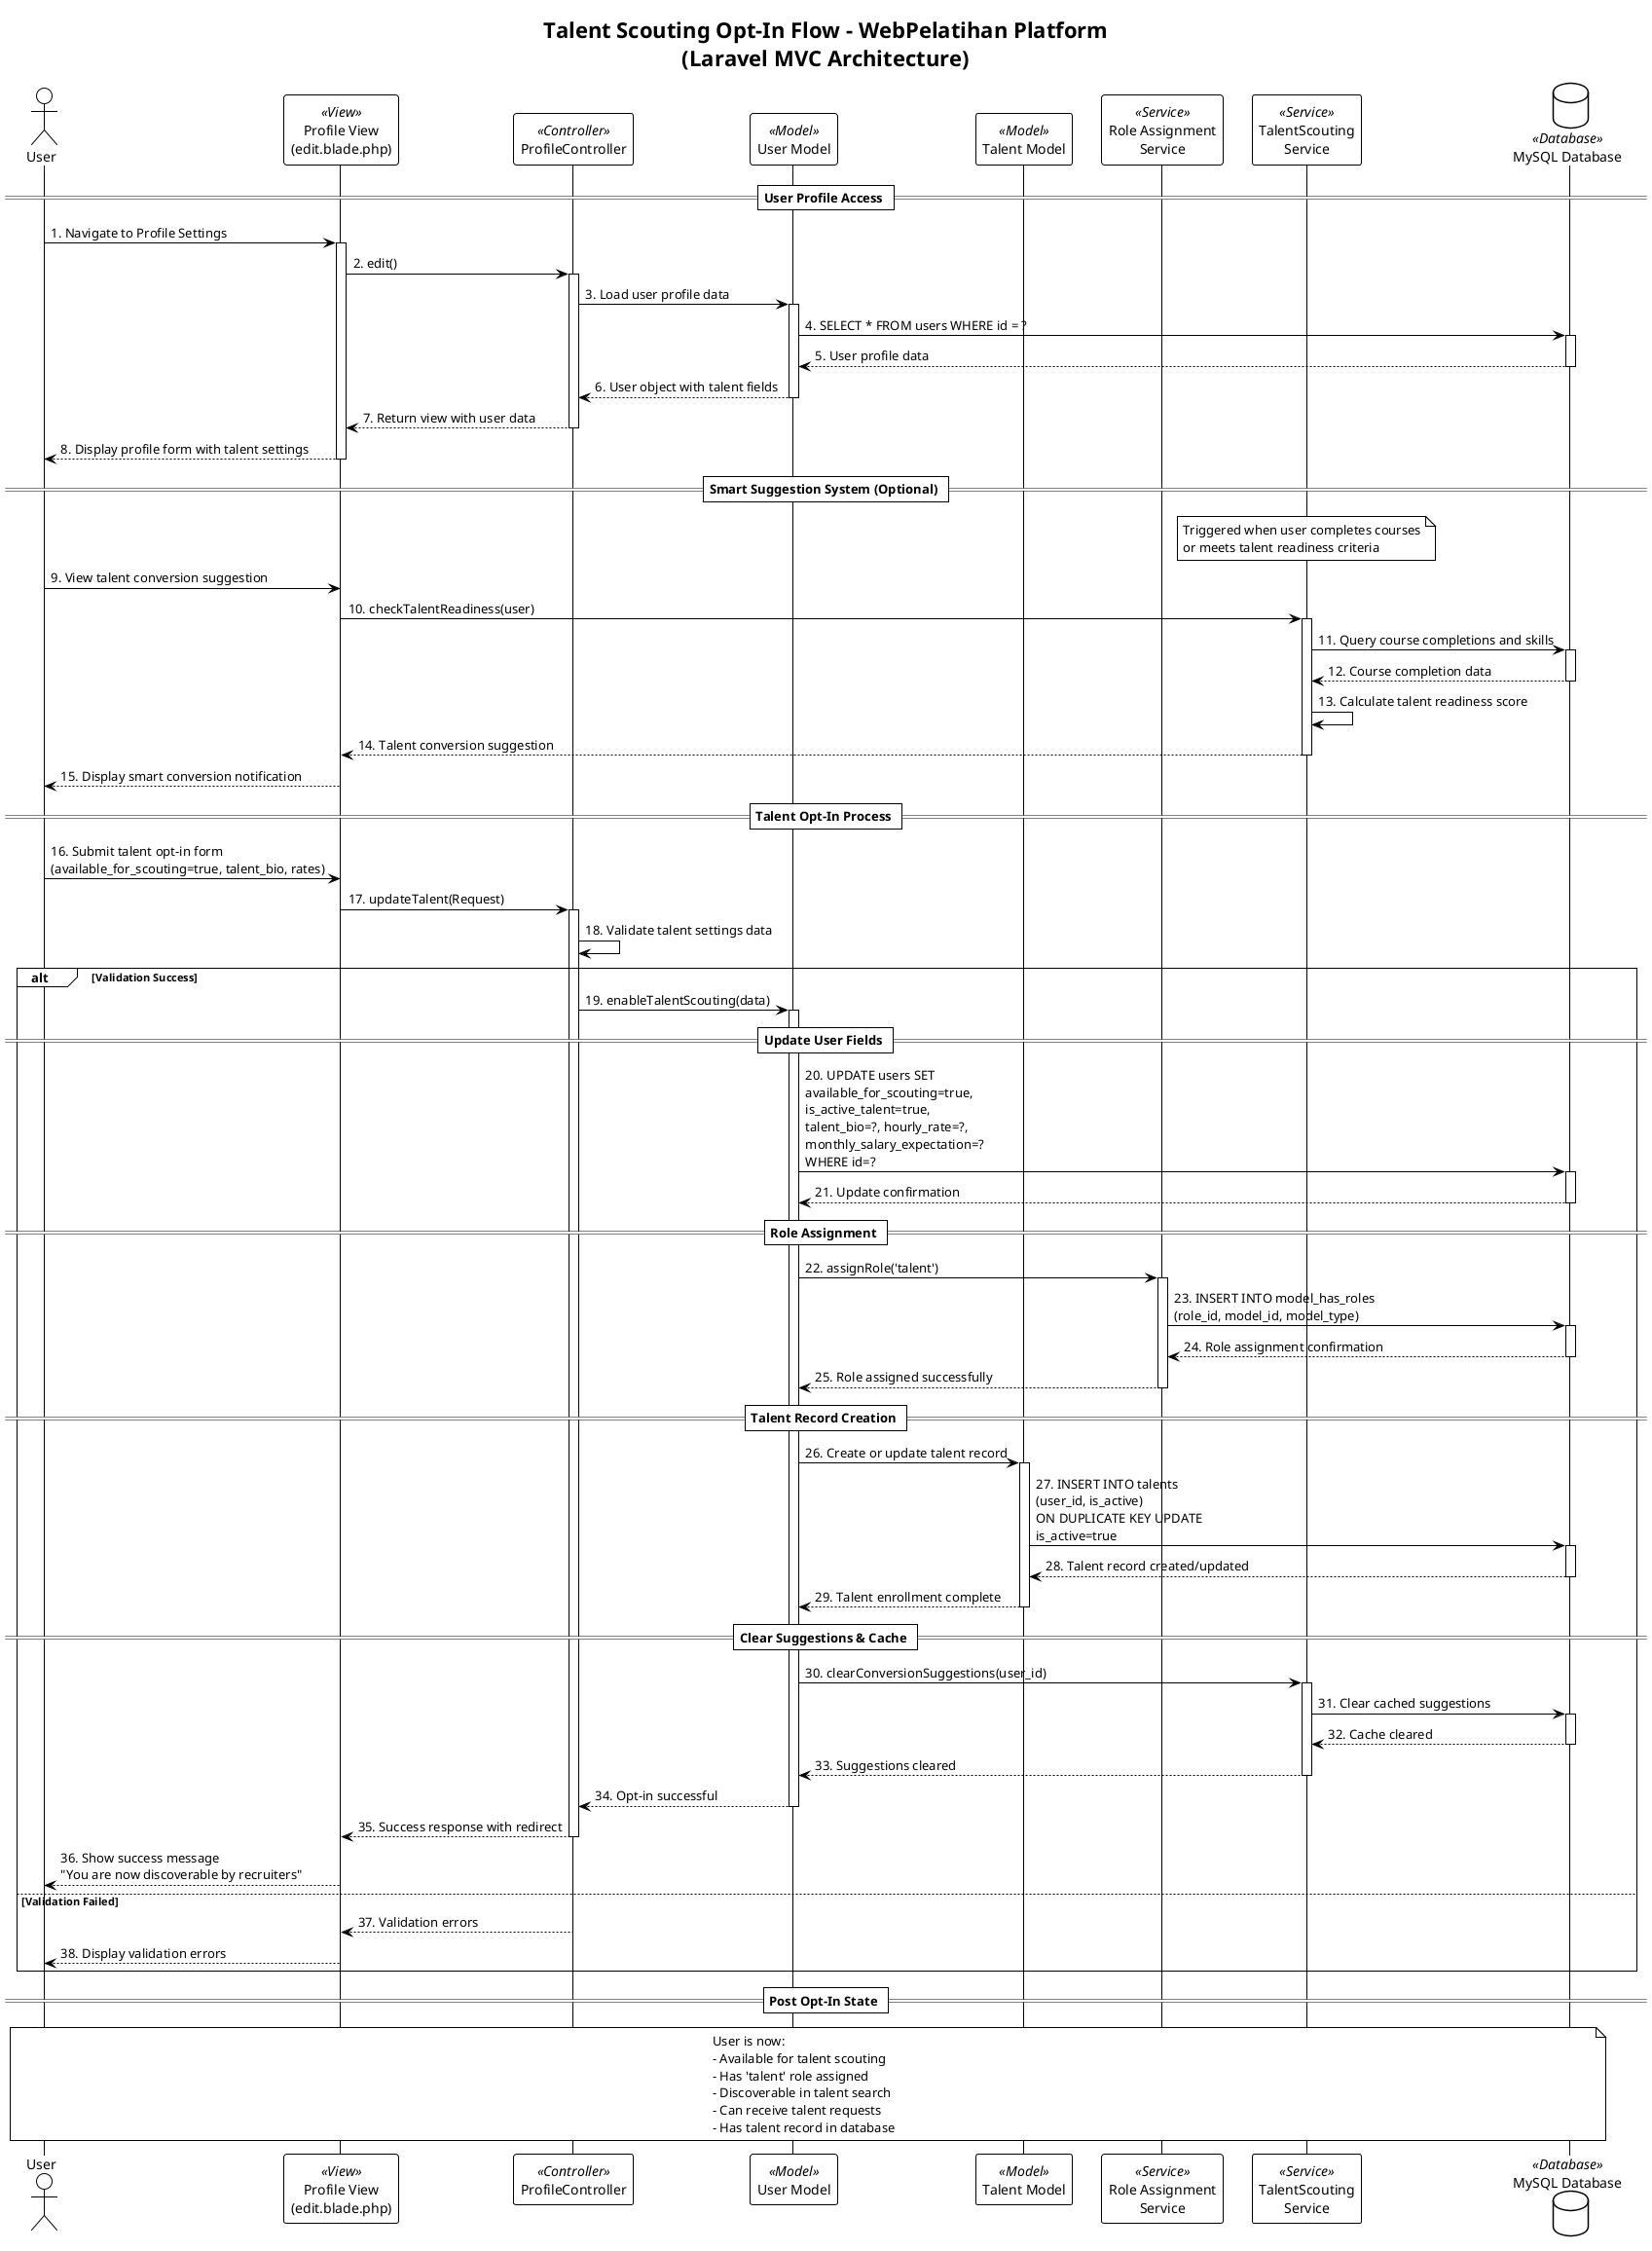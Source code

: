 @startuml Talent_Opt_In_Flow
!theme plain
skinparam monochrome true
skinparam shadowing false

title Talent Scouting Opt-In Flow - WebPelatihan Platform\n(Laravel MVC Architecture)

actor User
participant "Profile View\n(edit.blade.php)" as ProfileView << View >>
participant "ProfileController" as ProfileController << Controller >>
participant "User Model" as UserModel << Model >>
participant "Talent Model" as TalentModel << Model >>
participant "Role Assignment\nService" as RoleService << Service >>
participant "TalentScouting\nService" as ScoutingService << Service >>
database "MySQL Database" as Database << Database >>

== User Profile Access ==
User -> ProfileView: 1. Navigate to Profile Settings
activate ProfileView
ProfileView -> ProfileController: 2. edit()
activate ProfileController
ProfileController -> UserModel: 3. Load user profile data
activate UserModel
UserModel -> Database: 4. SELECT * FROM users WHERE id = ?
activate Database
Database --> UserModel: 5. User profile data
deactivate Database
UserModel --> ProfileController: 6. User object with talent fields
deactivate UserModel
ProfileController --> ProfileView: 7. Return view with user data
deactivate ProfileController
ProfileView --> User: 8. Display profile form with talent settings
deactivate ProfileView

== Smart Suggestion System (Optional) ==
note over ScoutingService
  Triggered when user completes courses
  or meets talent readiness criteria
end note

User -> ProfileView: 9. View talent conversion suggestion
ProfileView -> ScoutingService: 10. checkTalentReadiness(user)
activate ScoutingService
ScoutingService -> Database: 11. Query course completions and skills
activate Database
Database --> ScoutingService: 12. Course completion data
deactivate Database
ScoutingService -> ScoutingService: 13. Calculate talent readiness score
ScoutingService --> ProfileView: 14. Talent conversion suggestion
deactivate ScoutingService
ProfileView --> User: 15. Display smart conversion notification

== Talent Opt-In Process ==
User -> ProfileView: 16. Submit talent opt-in form\n(available_for_scouting=true, talent_bio, rates)
ProfileView -> ProfileController: 17. updateTalent(Request)
activate ProfileController
ProfileController -> ProfileController: 18. Validate talent settings data

alt Validation Success
    ProfileController -> UserModel: 19. enableTalentScouting(data)
    activate UserModel

    == Update User Fields ==
    UserModel -> Database: 20. UPDATE users SET\navailable_for_scouting=true,\nis_active_talent=true,\ntalent_bio=?, hourly_rate=?,\nmonthly_salary_expectation=?\nWHERE id=?
    activate Database
    Database --> UserModel: 21. Update confirmation
    deactivate Database

    == Role Assignment ==
    UserModel -> RoleService: 22. assignRole('talent')
    activate RoleService
    RoleService -> Database: 23. INSERT INTO model_has_roles\n(role_id, model_id, model_type)
    activate Database
    Database --> RoleService: 24. Role assignment confirmation
    deactivate Database
    RoleService --> UserModel: 25. Role assigned successfully
    deactivate RoleService

    == Talent Record Creation ==
    UserModel -> TalentModel: 26. Create or update talent record
    activate TalentModel
    TalentModel -> Database: 27. INSERT INTO talents\n(user_id, is_active)\nON DUPLICATE KEY UPDATE\nis_active=true
    activate Database
    Database --> TalentModel: 28. Talent record created/updated
    deactivate Database
    TalentModel --> UserModel: 29. Talent enrollment complete
    deactivate TalentModel

    == Clear Suggestions & Cache ==
    UserModel -> ScoutingService: 30. clearConversionSuggestions(user_id)
    activate ScoutingService
    ScoutingService -> Database: 31. Clear cached suggestions
    activate Database
    Database --> ScoutingService: 32. Cache cleared
    deactivate Database
    ScoutingService --> UserModel: 33. Suggestions cleared
    deactivate ScoutingService

    UserModel --> ProfileController: 34. Opt-in successful
    deactivate UserModel
    ProfileController --> ProfileView: 35. Success response with redirect
    deactivate ProfileController
    ProfileView --> User: 36. Show success message\n"You are now discoverable by recruiters"

else Validation Failed
    ProfileController --> ProfileView: 37. Validation errors
    ProfileView --> User: 38. Display validation errors
end

== Post Opt-In State ==
note over User, Database
  User is now:
  - Available for talent scouting
  - Has 'talent' role assigned
  - Discoverable in talent search
  - Can receive talent requests
  - Has talent record in database
end note

@enduml
